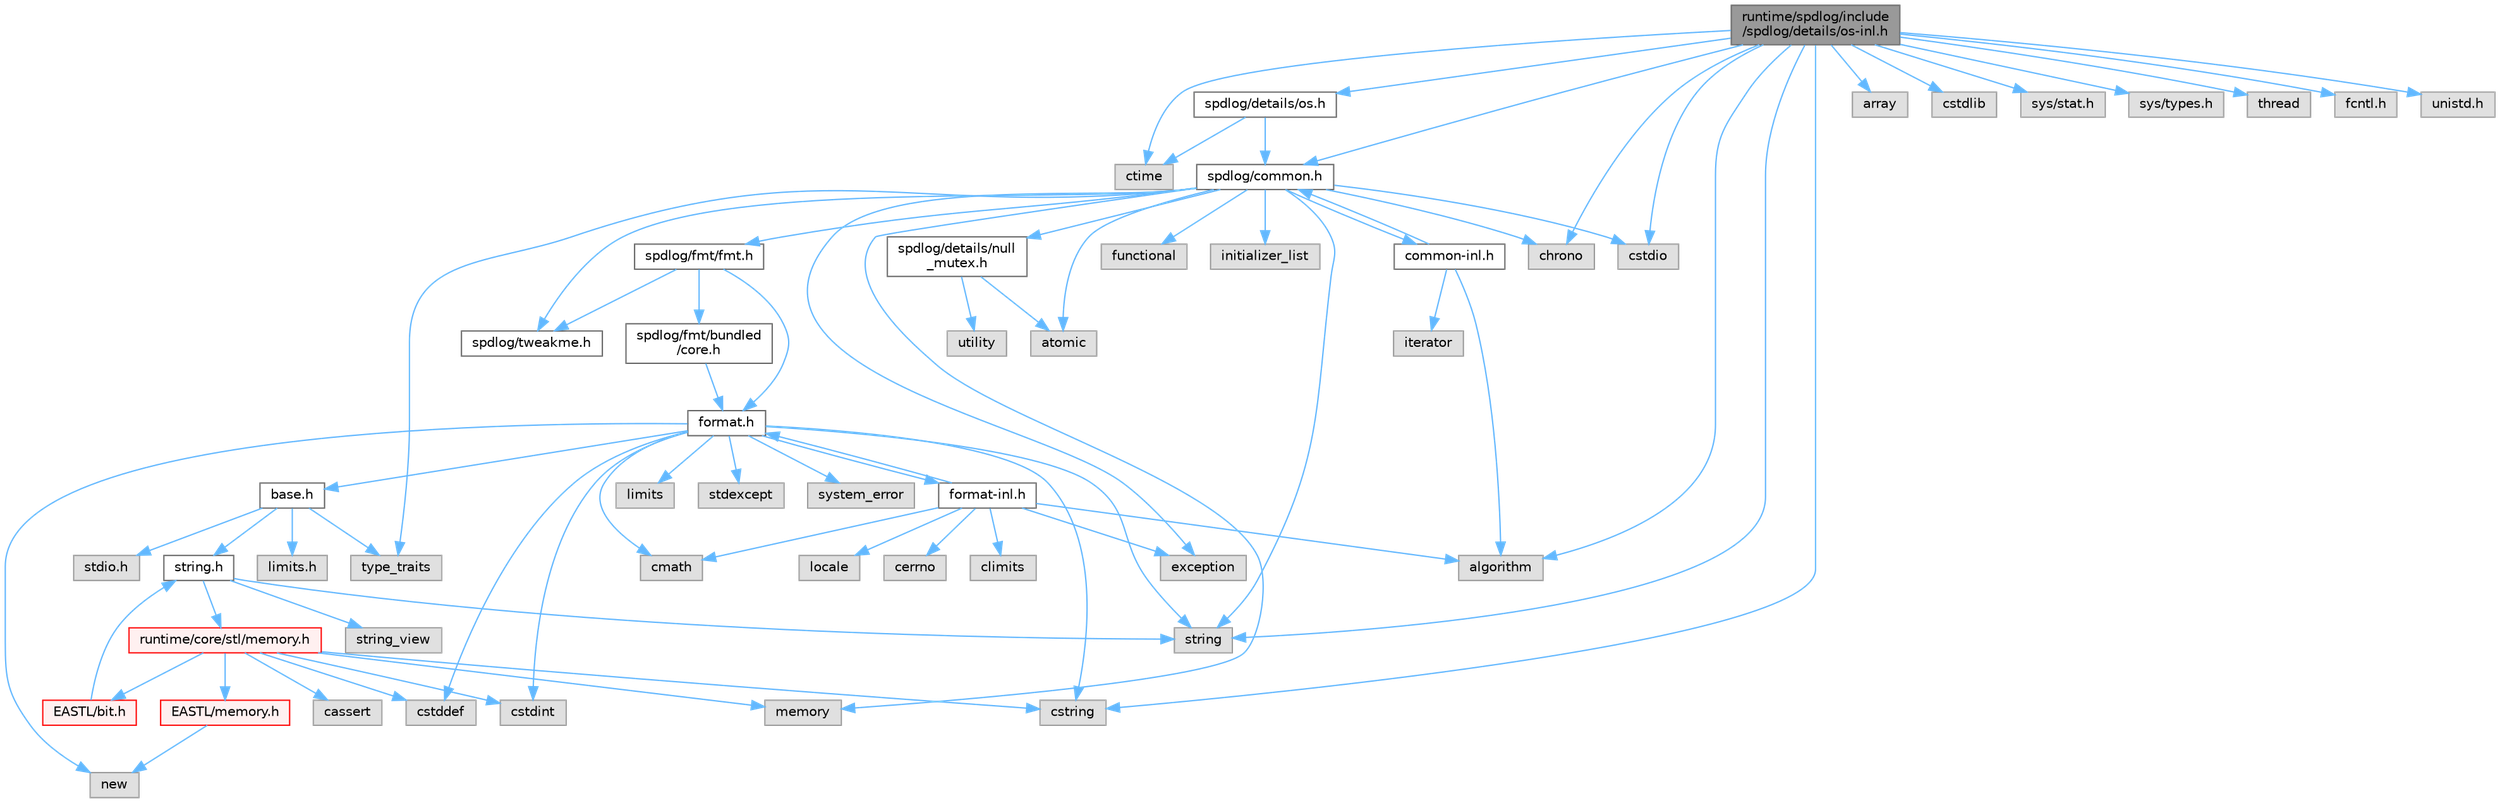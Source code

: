 digraph "runtime/spdlog/include/spdlog/details/os-inl.h"
{
 // LATEX_PDF_SIZE
  bgcolor="transparent";
  edge [fontname=Helvetica,fontsize=10,labelfontname=Helvetica,labelfontsize=10];
  node [fontname=Helvetica,fontsize=10,shape=box,height=0.2,width=0.4];
  Node1 [id="Node000001",label="runtime/spdlog/include\l/spdlog/details/os-inl.h",height=0.2,width=0.4,color="gray40", fillcolor="grey60", style="filled", fontcolor="black",tooltip=" "];
  Node1 -> Node2 [id="edge74_Node000001_Node000002",color="steelblue1",style="solid",tooltip=" "];
  Node2 [id="Node000002",label="spdlog/details/os.h",height=0.2,width=0.4,color="grey40", fillcolor="white", style="filled",URL="$details_2os_8h.html",tooltip=" "];
  Node2 -> Node3 [id="edge75_Node000002_Node000003",color="steelblue1",style="solid",tooltip=" "];
  Node3 [id="Node000003",label="ctime",height=0.2,width=0.4,color="grey60", fillcolor="#E0E0E0", style="filled",tooltip=" "];
  Node2 -> Node4 [id="edge76_Node000002_Node000004",color="steelblue1",style="solid",tooltip=" "];
  Node4 [id="Node000004",label="spdlog/common.h",height=0.2,width=0.4,color="grey40", fillcolor="white", style="filled",URL="$common_8h.html",tooltip=" "];
  Node4 -> Node5 [id="edge77_Node000004_Node000005",color="steelblue1",style="solid",tooltip=" "];
  Node5 [id="Node000005",label="spdlog/details/null\l_mutex.h",height=0.2,width=0.4,color="grey40", fillcolor="white", style="filled",URL="$null__mutex_8h.html",tooltip=" "];
  Node5 -> Node6 [id="edge78_Node000005_Node000006",color="steelblue1",style="solid",tooltip=" "];
  Node6 [id="Node000006",label="atomic",height=0.2,width=0.4,color="grey60", fillcolor="#E0E0E0", style="filled",tooltip=" "];
  Node5 -> Node7 [id="edge79_Node000005_Node000007",color="steelblue1",style="solid",tooltip=" "];
  Node7 [id="Node000007",label="utility",height=0.2,width=0.4,color="grey60", fillcolor="#E0E0E0", style="filled",tooltip=" "];
  Node4 -> Node8 [id="edge80_Node000004_Node000008",color="steelblue1",style="solid",tooltip=" "];
  Node8 [id="Node000008",label="spdlog/tweakme.h",height=0.2,width=0.4,color="grey40", fillcolor="white", style="filled",URL="$tweakme_8h.html",tooltip=" "];
  Node4 -> Node6 [id="edge81_Node000004_Node000006",color="steelblue1",style="solid",tooltip=" "];
  Node4 -> Node9 [id="edge82_Node000004_Node000009",color="steelblue1",style="solid",tooltip=" "];
  Node9 [id="Node000009",label="chrono",height=0.2,width=0.4,color="grey60", fillcolor="#E0E0E0", style="filled",tooltip=" "];
  Node4 -> Node10 [id="edge83_Node000004_Node000010",color="steelblue1",style="solid",tooltip=" "];
  Node10 [id="Node000010",label="cstdio",height=0.2,width=0.4,color="grey60", fillcolor="#E0E0E0", style="filled",tooltip=" "];
  Node4 -> Node11 [id="edge84_Node000004_Node000011",color="steelblue1",style="solid",tooltip=" "];
  Node11 [id="Node000011",label="exception",height=0.2,width=0.4,color="grey60", fillcolor="#E0E0E0", style="filled",tooltip=" "];
  Node4 -> Node12 [id="edge85_Node000004_Node000012",color="steelblue1",style="solid",tooltip=" "];
  Node12 [id="Node000012",label="functional",height=0.2,width=0.4,color="grey60", fillcolor="#E0E0E0", style="filled",tooltip=" "];
  Node4 -> Node13 [id="edge86_Node000004_Node000013",color="steelblue1",style="solid",tooltip=" "];
  Node13 [id="Node000013",label="initializer_list",height=0.2,width=0.4,color="grey60", fillcolor="#E0E0E0", style="filled",tooltip=" "];
  Node4 -> Node14 [id="edge87_Node000004_Node000014",color="steelblue1",style="solid",tooltip=" "];
  Node14 [id="Node000014",label="memory",height=0.2,width=0.4,color="grey60", fillcolor="#E0E0E0", style="filled",tooltip=" "];
  Node4 -> Node15 [id="edge88_Node000004_Node000015",color="steelblue1",style="solid",tooltip=" "];
  Node15 [id="Node000015",label="string",height=0.2,width=0.4,color="grey60", fillcolor="#E0E0E0", style="filled",tooltip=" "];
  Node4 -> Node16 [id="edge89_Node000004_Node000016",color="steelblue1",style="solid",tooltip=" "];
  Node16 [id="Node000016",label="type_traits",height=0.2,width=0.4,color="grey60", fillcolor="#E0E0E0", style="filled",tooltip=" "];
  Node4 -> Node17 [id="edge90_Node000004_Node000017",color="steelblue1",style="solid",tooltip=" "];
  Node17 [id="Node000017",label="spdlog/fmt/fmt.h",height=0.2,width=0.4,color="grey40", fillcolor="white", style="filled",URL="$fmt_8h.html",tooltip=" "];
  Node17 -> Node8 [id="edge91_Node000017_Node000008",color="steelblue1",style="solid",tooltip=" "];
  Node17 -> Node18 [id="edge92_Node000017_Node000018",color="steelblue1",style="solid",tooltip=" "];
  Node18 [id="Node000018",label="spdlog/fmt/bundled\l/core.h",height=0.2,width=0.4,color="grey40", fillcolor="white", style="filled",URL="$core_8h.html",tooltip=" "];
  Node18 -> Node19 [id="edge93_Node000018_Node000019",color="steelblue1",style="solid",tooltip=" "];
  Node19 [id="Node000019",label="format.h",height=0.2,width=0.4,color="grey40", fillcolor="white", style="filled",URL="$spdlog_2include_2spdlog_2fmt_2bundled_2format_8h.html",tooltip=" "];
  Node19 -> Node20 [id="edge94_Node000019_Node000020",color="steelblue1",style="solid",tooltip=" "];
  Node20 [id="Node000020",label="base.h",height=0.2,width=0.4,color="grey40", fillcolor="white", style="filled",URL="$base_8h.html",tooltip=" "];
  Node20 -> Node21 [id="edge95_Node000020_Node000021",color="steelblue1",style="solid",tooltip=" "];
  Node21 [id="Node000021",label="limits.h",height=0.2,width=0.4,color="grey60", fillcolor="#E0E0E0", style="filled",tooltip=" "];
  Node20 -> Node22 [id="edge96_Node000020_Node000022",color="steelblue1",style="solid",tooltip=" "];
  Node22 [id="Node000022",label="stdio.h",height=0.2,width=0.4,color="grey60", fillcolor="#E0E0E0", style="filled",tooltip=" "];
  Node20 -> Node23 [id="edge97_Node000020_Node000023",color="steelblue1",style="solid",tooltip=" "];
  Node23 [id="Node000023",label="string.h",height=0.2,width=0.4,color="grey40", fillcolor="white", style="filled",URL="$string_8h.html",tooltip=" "];
  Node23 -> Node15 [id="edge98_Node000023_Node000015",color="steelblue1",style="solid",tooltip=" "];
  Node23 -> Node24 [id="edge99_Node000023_Node000024",color="steelblue1",style="solid",tooltip=" "];
  Node24 [id="Node000024",label="string_view",height=0.2,width=0.4,color="grey60", fillcolor="#E0E0E0", style="filled",tooltip=" "];
  Node23 -> Node25 [id="edge100_Node000023_Node000025",color="steelblue1",style="solid",tooltip=" "];
  Node25 [id="Node000025",label="runtime/core/stl/memory.h",height=0.2,width=0.4,color="red", fillcolor="#FFF0F0", style="filled",URL="$core_2stl_2memory_8h.html",tooltip=" "];
  Node25 -> Node26 [id="edge101_Node000025_Node000026",color="steelblue1",style="solid",tooltip=" "];
  Node26 [id="Node000026",label="cstddef",height=0.2,width=0.4,color="grey60", fillcolor="#E0E0E0", style="filled",tooltip=" "];
  Node25 -> Node27 [id="edge102_Node000025_Node000027",color="steelblue1",style="solid",tooltip=" "];
  Node27 [id="Node000027",label="cstdint",height=0.2,width=0.4,color="grey60", fillcolor="#E0E0E0", style="filled",tooltip=" "];
  Node25 -> Node28 [id="edge103_Node000025_Node000028",color="steelblue1",style="solid",tooltip=" "];
  Node28 [id="Node000028",label="cassert",height=0.2,width=0.4,color="grey60", fillcolor="#E0E0E0", style="filled",tooltip=" "];
  Node25 -> Node14 [id="edge104_Node000025_Node000014",color="steelblue1",style="solid",tooltip=" "];
  Node25 -> Node29 [id="edge105_Node000025_Node000029",color="steelblue1",style="solid",tooltip=" "];
  Node29 [id="Node000029",label="cstring",height=0.2,width=0.4,color="grey60", fillcolor="#E0E0E0", style="filled",tooltip=" "];
  Node25 -> Node30 [id="edge106_Node000025_Node000030",color="steelblue1",style="solid",tooltip=" "];
  Node30 [id="Node000030",label="EASTL/bit.h",height=0.2,width=0.4,color="red", fillcolor="#FFF0F0", style="filled",URL="$bit_8h.html",tooltip=" "];
  Node30 -> Node23 [id="edge107_Node000030_Node000023",color="steelblue1",style="solid",tooltip=" "];
  Node25 -> Node50 [id="edge108_Node000025_Node000050",color="steelblue1",style="solid",tooltip=" "];
  Node50 [id="Node000050",label="EASTL/memory.h",height=0.2,width=0.4,color="red", fillcolor="#FFF0F0", style="filled",URL="$_e_a_s_t_l_2include_2_e_a_s_t_l_2memory_8h.html",tooltip=" "];
  Node50 -> Node65 [id="edge109_Node000050_Node000065",color="steelblue1",style="solid",tooltip=" "];
  Node65 [id="Node000065",label="new",height=0.2,width=0.4,color="grey60", fillcolor="#E0E0E0", style="filled",tooltip=" "];
  Node20 -> Node16 [id="edge110_Node000020_Node000016",color="steelblue1",style="solid",tooltip=" "];
  Node19 -> Node167 [id="edge111_Node000019_Node000167",color="steelblue1",style="solid",tooltip=" "];
  Node167 [id="Node000167",label="cmath",height=0.2,width=0.4,color="grey60", fillcolor="#E0E0E0", style="filled",tooltip=" "];
  Node19 -> Node26 [id="edge112_Node000019_Node000026",color="steelblue1",style="solid",tooltip=" "];
  Node19 -> Node27 [id="edge113_Node000019_Node000027",color="steelblue1",style="solid",tooltip=" "];
  Node19 -> Node29 [id="edge114_Node000019_Node000029",color="steelblue1",style="solid",tooltip=" "];
  Node19 -> Node168 [id="edge115_Node000019_Node000168",color="steelblue1",style="solid",tooltip=" "];
  Node168 [id="Node000168",label="limits",height=0.2,width=0.4,color="grey60", fillcolor="#E0E0E0", style="filled",tooltip=" "];
  Node19 -> Node65 [id="edge116_Node000019_Node000065",color="steelblue1",style="solid",tooltip=" "];
  Node19 -> Node169 [id="edge117_Node000019_Node000169",color="steelblue1",style="solid",tooltip=" "];
  Node169 [id="Node000169",label="stdexcept",height=0.2,width=0.4,color="grey60", fillcolor="#E0E0E0", style="filled",tooltip=" "];
  Node19 -> Node15 [id="edge118_Node000019_Node000015",color="steelblue1",style="solid",tooltip=" "];
  Node19 -> Node170 [id="edge119_Node000019_Node000170",color="steelblue1",style="solid",tooltip=" "];
  Node170 [id="Node000170",label="system_error",height=0.2,width=0.4,color="grey60", fillcolor="#E0E0E0", style="filled",tooltip=" "];
  Node19 -> Node171 [id="edge120_Node000019_Node000171",color="steelblue1",style="solid",tooltip=" "];
  Node171 [id="Node000171",label="format-inl.h",height=0.2,width=0.4,color="grey40", fillcolor="white", style="filled",URL="$format-inl_8h.html",tooltip=" "];
  Node171 -> Node172 [id="edge121_Node000171_Node000172",color="steelblue1",style="solid",tooltip=" "];
  Node172 [id="Node000172",label="algorithm",height=0.2,width=0.4,color="grey60", fillcolor="#E0E0E0", style="filled",tooltip=" "];
  Node171 -> Node173 [id="edge122_Node000171_Node000173",color="steelblue1",style="solid",tooltip=" "];
  Node173 [id="Node000173",label="cerrno",height=0.2,width=0.4,color="grey60", fillcolor="#E0E0E0", style="filled",tooltip=" "];
  Node171 -> Node174 [id="edge123_Node000171_Node000174",color="steelblue1",style="solid",tooltip=" "];
  Node174 [id="Node000174",label="climits",height=0.2,width=0.4,color="grey60", fillcolor="#E0E0E0", style="filled",tooltip=" "];
  Node171 -> Node167 [id="edge124_Node000171_Node000167",color="steelblue1",style="solid",tooltip=" "];
  Node171 -> Node11 [id="edge125_Node000171_Node000011",color="steelblue1",style="solid",tooltip=" "];
  Node171 -> Node19 [id="edge126_Node000171_Node000019",color="steelblue1",style="solid",tooltip=" "];
  Node171 -> Node175 [id="edge127_Node000171_Node000175",color="steelblue1",style="solid",tooltip=" "];
  Node175 [id="Node000175",label="locale",height=0.2,width=0.4,color="grey60", fillcolor="#E0E0E0", style="filled",tooltip=" "];
  Node17 -> Node19 [id="edge128_Node000017_Node000019",color="steelblue1",style="solid",tooltip=" "];
  Node4 -> Node176 [id="edge129_Node000004_Node000176",color="steelblue1",style="solid",tooltip=" "];
  Node176 [id="Node000176",label="common-inl.h",height=0.2,width=0.4,color="grey40", fillcolor="white", style="filled",URL="$common-inl_8h.html",tooltip=" "];
  Node176 -> Node4 [id="edge130_Node000176_Node000004",color="steelblue1",style="solid",tooltip=" "];
  Node176 -> Node172 [id="edge131_Node000176_Node000172",color="steelblue1",style="solid",tooltip=" "];
  Node176 -> Node177 [id="edge132_Node000176_Node000177",color="steelblue1",style="solid",tooltip=" "];
  Node177 [id="Node000177",label="iterator",height=0.2,width=0.4,color="grey60", fillcolor="#E0E0E0", style="filled",tooltip=" "];
  Node1 -> Node4 [id="edge133_Node000001_Node000004",color="steelblue1",style="solid",tooltip=" "];
  Node1 -> Node172 [id="edge134_Node000001_Node000172",color="steelblue1",style="solid",tooltip=" "];
  Node1 -> Node164 [id="edge135_Node000001_Node000164",color="steelblue1",style="solid",tooltip=" "];
  Node164 [id="Node000164",label="array",height=0.2,width=0.4,color="grey60", fillcolor="#E0E0E0", style="filled",tooltip=" "];
  Node1 -> Node9 [id="edge136_Node000001_Node000009",color="steelblue1",style="solid",tooltip=" "];
  Node1 -> Node10 [id="edge137_Node000001_Node000010",color="steelblue1",style="solid",tooltip=" "];
  Node1 -> Node178 [id="edge138_Node000001_Node000178",color="steelblue1",style="solid",tooltip=" "];
  Node178 [id="Node000178",label="cstdlib",height=0.2,width=0.4,color="grey60", fillcolor="#E0E0E0", style="filled",tooltip=" "];
  Node1 -> Node29 [id="edge139_Node000001_Node000029",color="steelblue1",style="solid",tooltip=" "];
  Node1 -> Node3 [id="edge140_Node000001_Node000003",color="steelblue1",style="solid",tooltip=" "];
  Node1 -> Node15 [id="edge141_Node000001_Node000015",color="steelblue1",style="solid",tooltip=" "];
  Node1 -> Node179 [id="edge142_Node000001_Node000179",color="steelblue1",style="solid",tooltip=" "];
  Node179 [id="Node000179",label="sys/stat.h",height=0.2,width=0.4,color="grey60", fillcolor="#E0E0E0", style="filled",tooltip=" "];
  Node1 -> Node180 [id="edge143_Node000001_Node000180",color="steelblue1",style="solid",tooltip=" "];
  Node180 [id="Node000180",label="sys/types.h",height=0.2,width=0.4,color="grey60", fillcolor="#E0E0E0", style="filled",tooltip=" "];
  Node1 -> Node181 [id="edge144_Node000001_Node000181",color="steelblue1",style="solid",tooltip=" "];
  Node181 [id="Node000181",label="thread",height=0.2,width=0.4,color="grey60", fillcolor="#E0E0E0", style="filled",tooltip=" "];
  Node1 -> Node182 [id="edge145_Node000001_Node000182",color="steelblue1",style="solid",tooltip=" "];
  Node182 [id="Node000182",label="fcntl.h",height=0.2,width=0.4,color="grey60", fillcolor="#E0E0E0", style="filled",tooltip=" "];
  Node1 -> Node183 [id="edge146_Node000001_Node000183",color="steelblue1",style="solid",tooltip=" "];
  Node183 [id="Node000183",label="unistd.h",height=0.2,width=0.4,color="grey60", fillcolor="#E0E0E0", style="filled",tooltip=" "];
}
